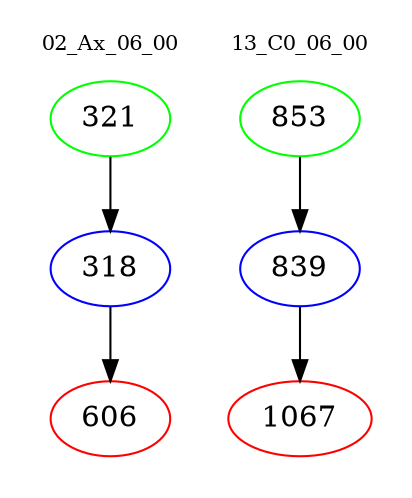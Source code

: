 digraph{
subgraph cluster_0 {
color = white
label = "02_Ax_06_00";
fontsize=10;
T0_321 [label="321", color="green"]
T0_321 -> T0_318 [color="black"]
T0_318 [label="318", color="blue"]
T0_318 -> T0_606 [color="black"]
T0_606 [label="606", color="red"]
}
subgraph cluster_1 {
color = white
label = "13_C0_06_00";
fontsize=10;
T1_853 [label="853", color="green"]
T1_853 -> T1_839 [color="black"]
T1_839 [label="839", color="blue"]
T1_839 -> T1_1067 [color="black"]
T1_1067 [label="1067", color="red"]
}
}
